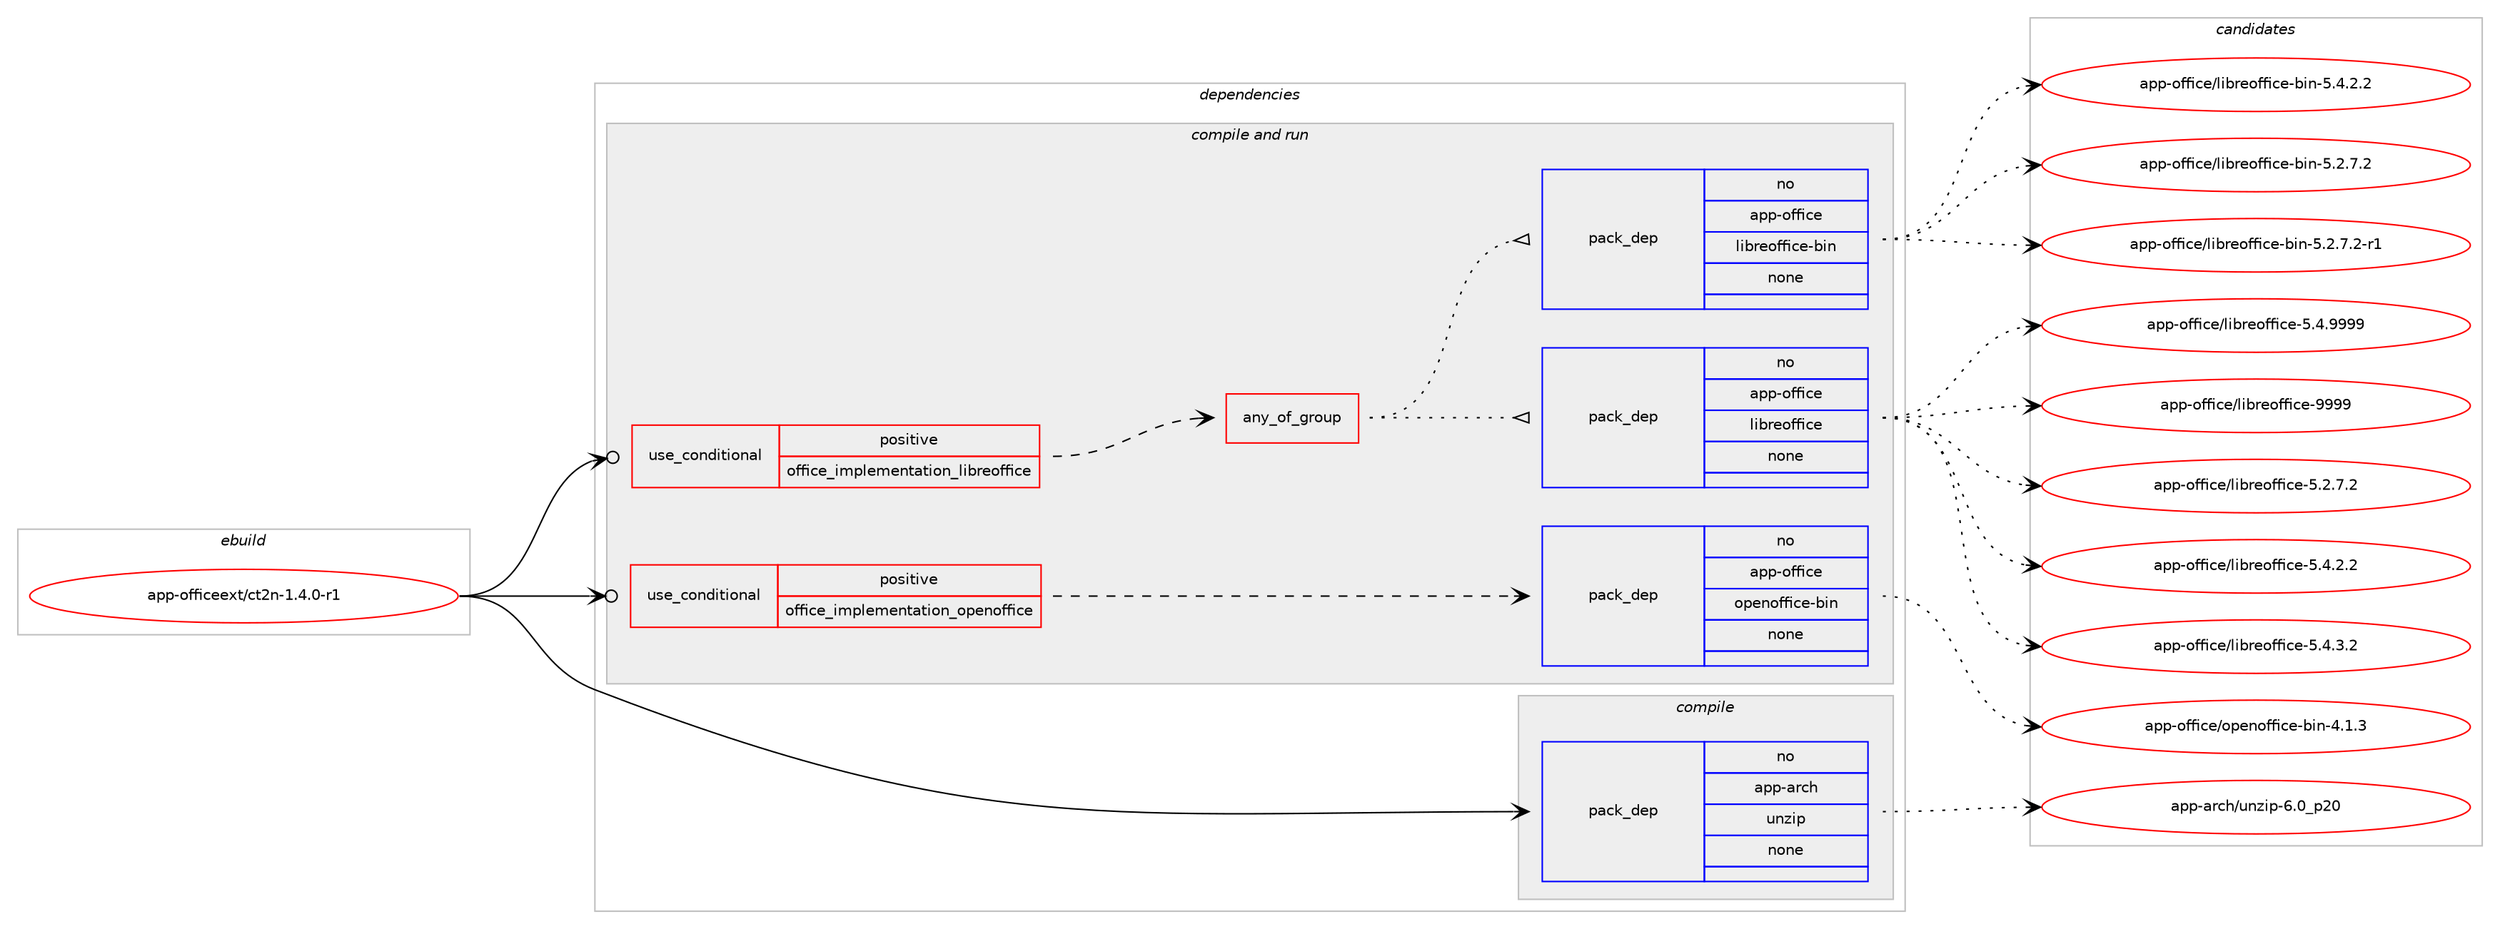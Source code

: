 digraph prolog {

# *************
# Graph options
# *************

newrank=true;
concentrate=true;
compound=true;
graph [rankdir=LR,fontname=Helvetica,fontsize=10,ranksep=1.5];#, ranksep=2.5, nodesep=0.2];
edge  [arrowhead=vee];
node  [fontname=Helvetica,fontsize=10];

# **********
# The ebuild
# **********

subgraph cluster_leftcol {
color=gray;
rank=same;
label=<<i>ebuild</i>>;
id [label="app-officeext/ct2n-1.4.0-r1", color=red, width=4, href="../app-officeext/ct2n-1.4.0-r1.svg"];
}

# ****************
# The dependencies
# ****************

subgraph cluster_midcol {
color=gray;
label=<<i>dependencies</i>>;
subgraph cluster_compile {
fillcolor="#eeeeee";
style=filled;
label=<<i>compile</i>>;
subgraph pack38290 {
dependency52954 [label=<<TABLE BORDER="0" CELLBORDER="1" CELLSPACING="0" CELLPADDING="4" WIDTH="220"><TR><TD ROWSPAN="6" CELLPADDING="30">pack_dep</TD></TR><TR><TD WIDTH="110">no</TD></TR><TR><TD>app-arch</TD></TR><TR><TD>unzip</TD></TR><TR><TD>none</TD></TR><TR><TD></TD></TR></TABLE>>, shape=none, color=blue];
}
id:e -> dependency52954:w [weight=20,style="solid",arrowhead="vee"];
}
subgraph cluster_compileandrun {
fillcolor="#eeeeee";
style=filled;
label=<<i>compile and run</i>>;
subgraph cond13730 {
dependency52955 [label=<<TABLE BORDER="0" CELLBORDER="1" CELLSPACING="0" CELLPADDING="4"><TR><TD ROWSPAN="3" CELLPADDING="10">use_conditional</TD></TR><TR><TD>positive</TD></TR><TR><TD>office_implementation_libreoffice</TD></TR></TABLE>>, shape=none, color=red];
subgraph any912 {
dependency52956 [label=<<TABLE BORDER="0" CELLBORDER="1" CELLSPACING="0" CELLPADDING="4"><TR><TD CELLPADDING="10">any_of_group</TD></TR></TABLE>>, shape=none, color=red];subgraph pack38291 {
dependency52957 [label=<<TABLE BORDER="0" CELLBORDER="1" CELLSPACING="0" CELLPADDING="4" WIDTH="220"><TR><TD ROWSPAN="6" CELLPADDING="30">pack_dep</TD></TR><TR><TD WIDTH="110">no</TD></TR><TR><TD>app-office</TD></TR><TR><TD>libreoffice</TD></TR><TR><TD>none</TD></TR><TR><TD></TD></TR></TABLE>>, shape=none, color=blue];
}
dependency52956:e -> dependency52957:w [weight=20,style="dotted",arrowhead="oinv"];
subgraph pack38292 {
dependency52958 [label=<<TABLE BORDER="0" CELLBORDER="1" CELLSPACING="0" CELLPADDING="4" WIDTH="220"><TR><TD ROWSPAN="6" CELLPADDING="30">pack_dep</TD></TR><TR><TD WIDTH="110">no</TD></TR><TR><TD>app-office</TD></TR><TR><TD>libreoffice-bin</TD></TR><TR><TD>none</TD></TR><TR><TD></TD></TR></TABLE>>, shape=none, color=blue];
}
dependency52956:e -> dependency52958:w [weight=20,style="dotted",arrowhead="oinv"];
}
dependency52955:e -> dependency52956:w [weight=20,style="dashed",arrowhead="vee"];
}
id:e -> dependency52955:w [weight=20,style="solid",arrowhead="odotvee"];
subgraph cond13731 {
dependency52959 [label=<<TABLE BORDER="0" CELLBORDER="1" CELLSPACING="0" CELLPADDING="4"><TR><TD ROWSPAN="3" CELLPADDING="10">use_conditional</TD></TR><TR><TD>positive</TD></TR><TR><TD>office_implementation_openoffice</TD></TR></TABLE>>, shape=none, color=red];
subgraph pack38293 {
dependency52960 [label=<<TABLE BORDER="0" CELLBORDER="1" CELLSPACING="0" CELLPADDING="4" WIDTH="220"><TR><TD ROWSPAN="6" CELLPADDING="30">pack_dep</TD></TR><TR><TD WIDTH="110">no</TD></TR><TR><TD>app-office</TD></TR><TR><TD>openoffice-bin</TD></TR><TR><TD>none</TD></TR><TR><TD></TD></TR></TABLE>>, shape=none, color=blue];
}
dependency52959:e -> dependency52960:w [weight=20,style="dashed",arrowhead="vee"];
}
id:e -> dependency52959:w [weight=20,style="solid",arrowhead="odotvee"];
}
subgraph cluster_run {
fillcolor="#eeeeee";
style=filled;
label=<<i>run</i>>;
}
}

# **************
# The candidates
# **************

subgraph cluster_choices {
rank=same;
color=gray;
label=<<i>candidates</i>>;

subgraph choice38290 {
color=black;
nodesep=1;
choice971121124597114991044711711012210511245544648951125048 [label="app-arch/unzip-6.0_p20", color=red, width=4,href="../app-arch/unzip-6.0_p20.svg"];
dependency52954:e -> choice971121124597114991044711711012210511245544648951125048:w [style=dotted,weight="100"];
}
subgraph choice38291 {
color=black;
nodesep=1;
choice9711211245111102102105991014710810598114101111102102105991014553465046554650 [label="app-office/libreoffice-5.2.7.2", color=red, width=4,href="../app-office/libreoffice-5.2.7.2.svg"];
choice9711211245111102102105991014710810598114101111102102105991014553465246504650 [label="app-office/libreoffice-5.4.2.2", color=red, width=4,href="../app-office/libreoffice-5.4.2.2.svg"];
choice9711211245111102102105991014710810598114101111102102105991014553465246514650 [label="app-office/libreoffice-5.4.3.2", color=red, width=4,href="../app-office/libreoffice-5.4.3.2.svg"];
choice971121124511110210210599101471081059811410111110210210599101455346524657575757 [label="app-office/libreoffice-5.4.9999", color=red, width=4,href="../app-office/libreoffice-5.4.9999.svg"];
choice9711211245111102102105991014710810598114101111102102105991014557575757 [label="app-office/libreoffice-9999", color=red, width=4,href="../app-office/libreoffice-9999.svg"];
dependency52957:e -> choice9711211245111102102105991014710810598114101111102102105991014553465046554650:w [style=dotted,weight="100"];
dependency52957:e -> choice9711211245111102102105991014710810598114101111102102105991014553465246504650:w [style=dotted,weight="100"];
dependency52957:e -> choice9711211245111102102105991014710810598114101111102102105991014553465246514650:w [style=dotted,weight="100"];
dependency52957:e -> choice971121124511110210210599101471081059811410111110210210599101455346524657575757:w [style=dotted,weight="100"];
dependency52957:e -> choice9711211245111102102105991014710810598114101111102102105991014557575757:w [style=dotted,weight="100"];
}
subgraph choice38292 {
color=black;
nodesep=1;
choice97112112451111021021059910147108105981141011111021021059910145981051104553465046554650 [label="app-office/libreoffice-bin-5.2.7.2", color=red, width=4,href="../app-office/libreoffice-bin-5.2.7.2.svg"];
choice971121124511110210210599101471081059811410111110210210599101459810511045534650465546504511449 [label="app-office/libreoffice-bin-5.2.7.2-r1", color=red, width=4,href="../app-office/libreoffice-bin-5.2.7.2-r1.svg"];
choice97112112451111021021059910147108105981141011111021021059910145981051104553465246504650 [label="app-office/libreoffice-bin-5.4.2.2", color=red, width=4,href="../app-office/libreoffice-bin-5.4.2.2.svg"];
dependency52958:e -> choice97112112451111021021059910147108105981141011111021021059910145981051104553465046554650:w [style=dotted,weight="100"];
dependency52958:e -> choice971121124511110210210599101471081059811410111110210210599101459810511045534650465546504511449:w [style=dotted,weight="100"];
dependency52958:e -> choice97112112451111021021059910147108105981141011111021021059910145981051104553465246504650:w [style=dotted,weight="100"];
}
subgraph choice38293 {
color=black;
nodesep=1;
choice97112112451111021021059910147111112101110111102102105991014598105110455246494651 [label="app-office/openoffice-bin-4.1.3", color=red, width=4,href="../app-office/openoffice-bin-4.1.3.svg"];
dependency52960:e -> choice97112112451111021021059910147111112101110111102102105991014598105110455246494651:w [style=dotted,weight="100"];
}
}

}
